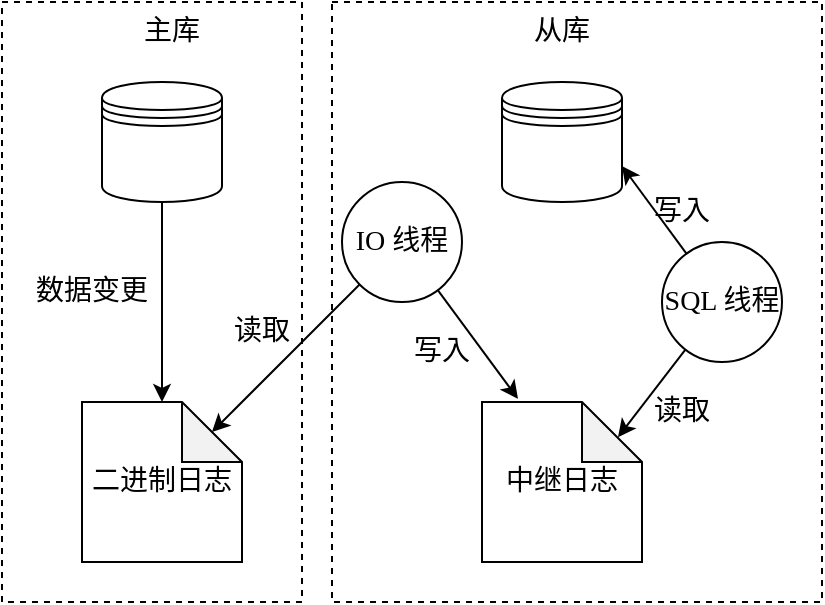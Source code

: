 <mxfile scale="3" border="0">
    <diagram id="6GudbwvYK7HLZ3b36CMI" name="Page-1">
        <mxGraphModel dx="793" dy="566" grid="1" gridSize="10" guides="1" tooltips="1" connect="1" arrows="1" fold="1" page="1" pageScale="1" pageWidth="827" pageHeight="1169" math="0" shadow="0">
            <root>
                <mxCell id="0"/>
                <mxCell id="1" parent="0"/>
                <mxCell id="21" value="" style="rounded=0;whiteSpace=wrap;html=1;dashed=1;fontFamily=Songti SC;fontSize=14;" parent="1" vertex="1">
                    <mxGeometry x="285" y="100" width="245" height="300" as="geometry"/>
                </mxCell>
                <mxCell id="20" value="" style="rounded=0;whiteSpace=wrap;html=1;dashed=1;fontFamily=Songti SC;fontSize=14;" parent="1" vertex="1">
                    <mxGeometry x="120" y="100" width="150" height="300" as="geometry"/>
                </mxCell>
                <mxCell id="2" value="" style="shape=datastore;whiteSpace=wrap;html=1;fontFamily=Songti SC;fontSize=14;" parent="1" vertex="1">
                    <mxGeometry x="170" y="140" width="60" height="60" as="geometry"/>
                </mxCell>
                <mxCell id="3" value="" style="shape=datastore;whiteSpace=wrap;html=1;fontFamily=Songti SC;fontSize=14;" parent="1" vertex="1">
                    <mxGeometry x="370" y="140" width="60" height="60" as="geometry"/>
                </mxCell>
                <mxCell id="4" value="二进制日志" style="shape=note;whiteSpace=wrap;html=1;backgroundOutline=1;darkOpacity=0.05;fontFamily=Songti SC;fontSize=14;" parent="1" vertex="1">
                    <mxGeometry x="160" y="300" width="80" height="80" as="geometry"/>
                </mxCell>
                <mxCell id="5" value="中继日志" style="shape=note;whiteSpace=wrap;html=1;backgroundOutline=1;darkOpacity=0.05;fontFamily=Songti SC;fontSize=14;" parent="1" vertex="1">
                    <mxGeometry x="360" y="300" width="80" height="80" as="geometry"/>
                </mxCell>
                <mxCell id="12" style="edgeStyle=none;html=1;entryX=0;entryY=0;entryDx=65;entryDy=15;entryPerimeter=0;fontFamily=Songti SC;fontSize=14;" parent="1" source="6" target="4" edge="1">
                    <mxGeometry relative="1" as="geometry">
                        <mxPoint x="230" y="290" as="targetPoint"/>
                    </mxGeometry>
                </mxCell>
                <mxCell id="6" value="IO 线程" style="ellipse;whiteSpace=wrap;html=1;aspect=fixed;fontFamily=Songti SC;fontSize=14;" parent="1" vertex="1">
                    <mxGeometry x="290" y="190" width="60" height="60" as="geometry"/>
                </mxCell>
                <mxCell id="18" style="edgeStyle=none;html=1;entryX=1;entryY=0.7;entryDx=0;entryDy=0;fontFamily=Songti SC;fontSize=14;" parent="1" source="7" target="3" edge="1">
                    <mxGeometry relative="1" as="geometry"/>
                </mxCell>
                <mxCell id="7" value="SQL 线程" style="ellipse;whiteSpace=wrap;html=1;aspect=fixed;fontFamily=Songti SC;fontSize=14;" parent="1" vertex="1">
                    <mxGeometry x="450" y="220" width="60" height="60" as="geometry"/>
                </mxCell>
                <mxCell id="8" style="edgeStyle=none;html=1;entryX=0.5;entryY=0;entryDx=0;entryDy=0;entryPerimeter=0;fontFamily=Songti SC;fontSize=14;" parent="1" source="2" target="4" edge="1">
                    <mxGeometry relative="1" as="geometry"/>
                </mxCell>
                <mxCell id="9" value="数据变更" style="text;html=1;align=center;verticalAlign=middle;whiteSpace=wrap;rounded=0;fontFamily=Songti SC;fontSize=14;" parent="1" vertex="1">
                    <mxGeometry x="130" y="230" width="70" height="30" as="geometry"/>
                </mxCell>
                <mxCell id="10" style="edgeStyle=none;html=1;entryX=0.225;entryY=-0.02;entryDx=0;entryDy=0;entryPerimeter=0;fontFamily=Songti SC;fontSize=14;" parent="1" source="6" target="5" edge="1">
                    <mxGeometry relative="1" as="geometry"/>
                </mxCell>
                <mxCell id="11" value="写入" style="text;html=1;align=center;verticalAlign=middle;whiteSpace=wrap;rounded=0;fontFamily=Songti SC;fontSize=14;" parent="1" vertex="1">
                    <mxGeometry x="310" y="260" width="60" height="30" as="geometry"/>
                </mxCell>
                <mxCell id="14" value="读取" style="text;html=1;align=center;verticalAlign=middle;whiteSpace=wrap;rounded=0;fontFamily=Songti SC;fontSize=14;" parent="1" vertex="1">
                    <mxGeometry x="220" y="250" width="60" height="30" as="geometry"/>
                </mxCell>
                <mxCell id="16" style="edgeStyle=none;html=1;entryX=0.85;entryY=0.22;entryDx=0;entryDy=0;entryPerimeter=0;fontFamily=Songti SC;fontSize=14;" parent="1" source="7" target="5" edge="1">
                    <mxGeometry relative="1" as="geometry"/>
                </mxCell>
                <mxCell id="17" value="读取" style="text;html=1;align=center;verticalAlign=middle;whiteSpace=wrap;rounded=0;fontFamily=Songti SC;fontSize=14;" parent="1" vertex="1">
                    <mxGeometry x="430" y="290" width="60" height="30" as="geometry"/>
                </mxCell>
                <mxCell id="19" value="写入" style="text;html=1;align=center;verticalAlign=middle;whiteSpace=wrap;rounded=0;fontFamily=Songti SC;fontSize=14;" parent="1" vertex="1">
                    <mxGeometry x="430" y="190" width="60" height="30" as="geometry"/>
                </mxCell>
                <mxCell id="22" value="主库" style="text;html=1;align=center;verticalAlign=middle;whiteSpace=wrap;rounded=0;fontFamily=Songti SC;fontSize=14;" parent="1" vertex="1">
                    <mxGeometry x="175" y="100" width="60" height="30" as="geometry"/>
                </mxCell>
                <mxCell id="23" value="从库" style="text;html=1;align=center;verticalAlign=middle;whiteSpace=wrap;rounded=0;fontFamily=Songti SC;fontSize=14;" parent="1" vertex="1">
                    <mxGeometry x="370" y="100" width="60" height="30" as="geometry"/>
                </mxCell>
            </root>
        </mxGraphModel>
    </diagram>
</mxfile>